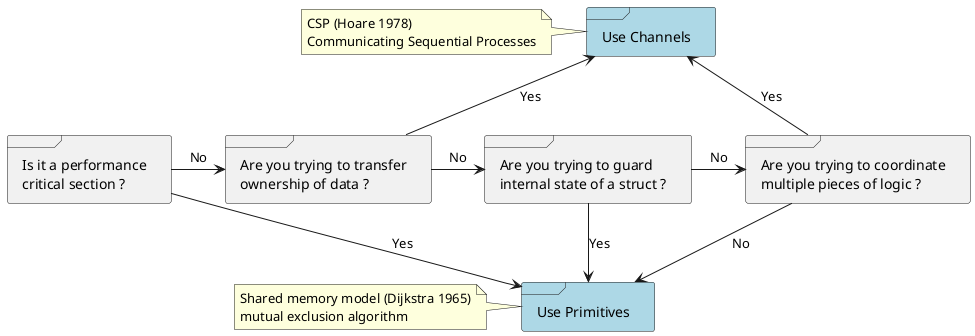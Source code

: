 @startuml overview-concurrency

frame "Is it a performance\ncritical section ?" as frm1
frame "Are you trying to transfer\nownership of data ?" as frm2
frame "Are you trying to guard \ninternal state of a struct ?" as frm3
frame "Are you trying to coordinate\nmultiple pieces of logic ?" as frm4
frame "Use Primitives" as frm5 #LightBlue
note left
Shared memory model (Dijkstra 1965)
mutual exclusion algorithm
end note
frame "Use Channels" as frm6 #LightBlue
note left
CSP (Hoare 1978)
Communicating Sequential Processes
endnote

frm1 -> frm2: No
frm2 -> frm3: No
frm3 -> frm4: No

frm6 <-- frm2: Yes
frm6 <-- frm4: Yes

frm1 --> frm5: Yes
frm3 --> frm5: Yes
frm4 --> frm5: No

@enduml